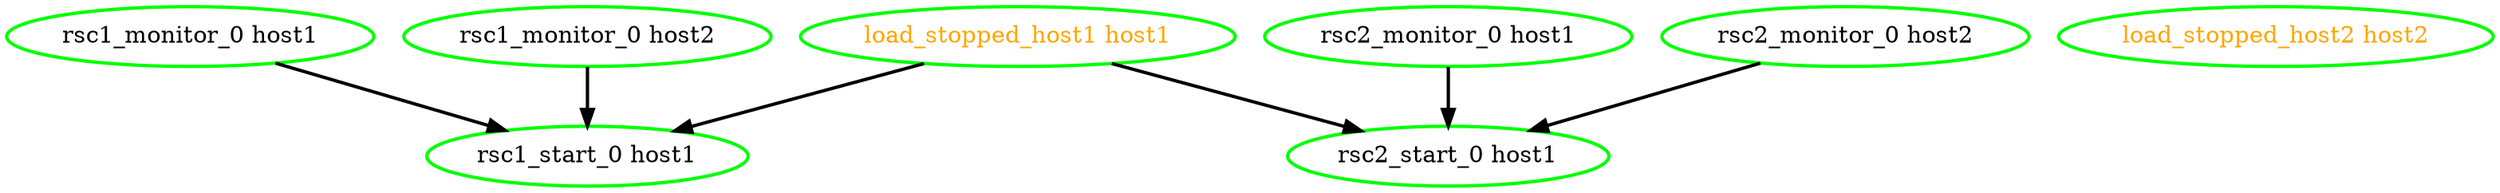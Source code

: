 digraph "g" {
"load_stopped_host1 host1" -> "rsc1_start_0 host1" [ style = bold]
"load_stopped_host1 host1" -> "rsc2_start_0 host1" [ style = bold]
"load_stopped_host1 host1" [ style=bold color="green" fontcolor="orange" ]
"load_stopped_host2 host2" [ style=bold color="green" fontcolor="orange" ]
"rsc1_monitor_0 host1" -> "rsc1_start_0 host1" [ style = bold]
"rsc1_monitor_0 host1" [ style=bold color="green" fontcolor="black" ]
"rsc1_monitor_0 host2" -> "rsc1_start_0 host1" [ style = bold]
"rsc1_monitor_0 host2" [ style=bold color="green" fontcolor="black" ]
"rsc1_start_0 host1" [ style=bold color="green" fontcolor="black" ]
"rsc2_monitor_0 host1" -> "rsc2_start_0 host1" [ style = bold]
"rsc2_monitor_0 host1" [ style=bold color="green" fontcolor="black" ]
"rsc2_monitor_0 host2" -> "rsc2_start_0 host1" [ style = bold]
"rsc2_monitor_0 host2" [ style=bold color="green" fontcolor="black" ]
"rsc2_start_0 host1" [ style=bold color="green" fontcolor="black" ]
}
